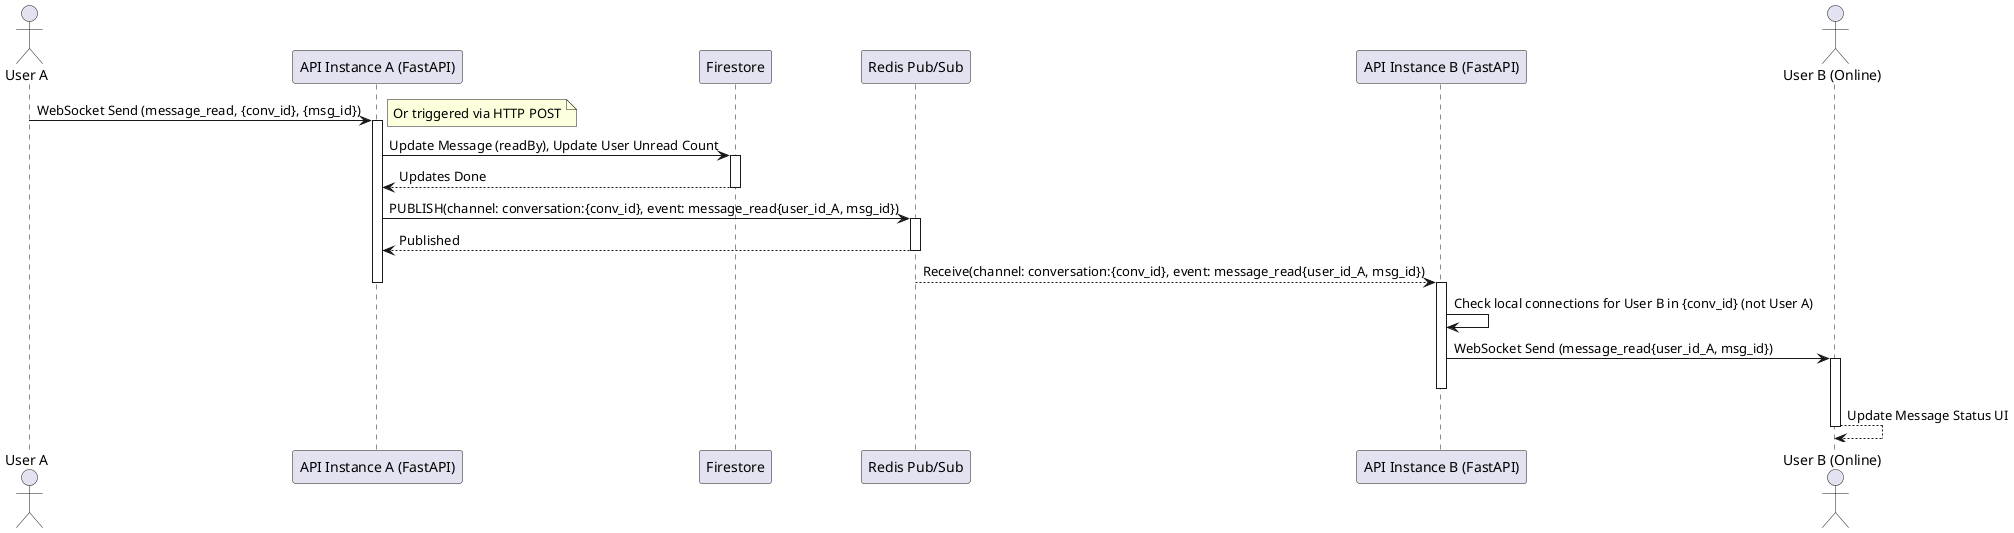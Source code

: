 @startuml Read Receipt Flow
actor "User A" as UserA
participant "API Instance A (FastAPI)" as InstA
participant "Firestore" as FS
participant "Redis Pub/Sub" as Redis
participant "API Instance B (FastAPI)" as InstB
actor "User B (Online)" as UserB

UserA -> InstA : WebSocket Send (message_read, {conv_id}, {msg_id})
note right: Or triggered via HTTP POST
activate InstA
InstA -> FS : Update Message (readBy), Update User Unread Count
activate FS
FS --> InstA : Updates Done
deactivate FS
InstA -> Redis : PUBLISH(channel: conversation:{conv_id}, event: message_read{user_id_A, msg_id})
activate Redis
Redis --> InstA : Published
deactivate Redis
Redis --> InstB : Receive(channel: conversation:{conv_id}, event: message_read{user_id_A, msg_id})
deactivate InstA
activate InstB
InstB -> InstB : Check local connections for User B in {conv_id} (not User A)
InstB -> UserB : WebSocket Send (message_read{user_id_A, msg_id})
activate UserB
deactivate InstB
UserB --> UserB : Update Message Status UI
deactivate UserB

@enduml